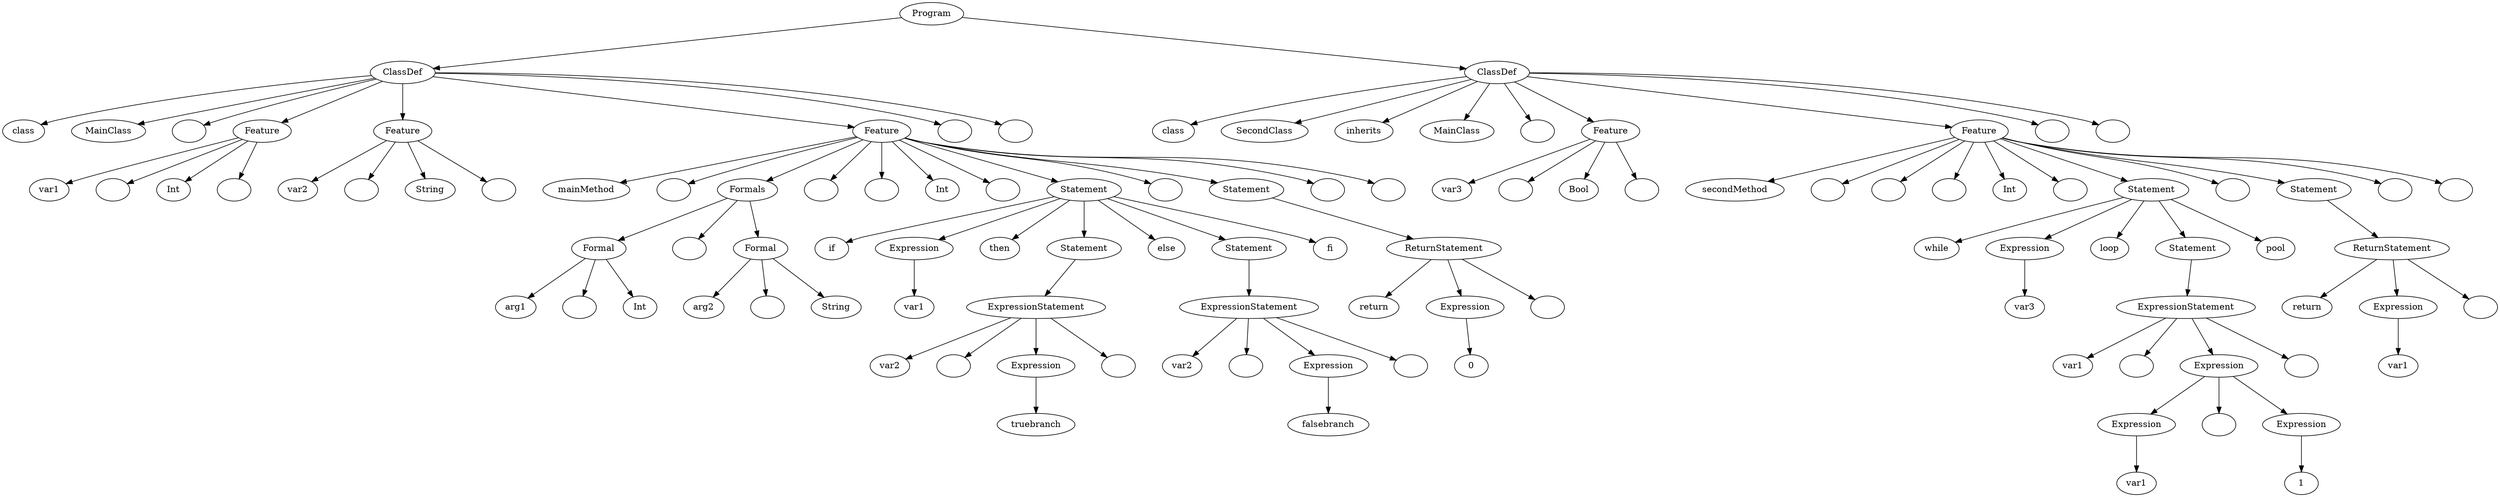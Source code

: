 digraph tree {
rankdir=TB;
nodesep=0.6;
ranksep=0.8;
    "Program_1785961946064" [label="Program"];
    "ClassDef_1785961946288" [label="ClassDef"];
    "class_1785962164608" [label="class"];
    "MainClass_1785962164864" [label="MainClass"];
    "_1785962165568" [label=""];
    "Feature_1785961946400" [label="Feature"];
    "var1_1785962166464" [label="var1"];
    "_1785962166848" [label=""];
    "Int_1785962167040" [label="Int"];
    "_1785962167104" [label=""];
    "Feature_1785961946848" [label="Feature"];
    "var2_1785962166336" [label="var2"];
    "_1785962167424" [label=""];
    "String_1785962167680" [label="String"];
    "_1785962217664" [label=""];
    "Feature_1785961946960" [label="Feature"];
    "mainMethod_1785962217984" [label="mainMethod"];
    "_1785962218112" [label=""];
    "Formals_1785961947184" [label="Formals"];
    "Formal_1785961947296" [label="Formal"];
    "arg1_1785962218240" [label="arg1"];
    "_1785962218496" [label=""];
    "Int_1785962218880" [label="Int"];
    "_1785962219072" [label=""];
    "Formal_1785961947408" [label="Formal"];
    "arg2_1785962219200" [label="arg2"];
    "_1785962219264" [label=""];
    "String_1785962219584" [label="String"];
    "_1785948534784" [label=""];
    "_1785962219712" [label=""];
    "Int_1785962219840" [label="Int"];
    "_1785962220224" [label=""];
    "Statement_1785961947520" [label="Statement"];
    "if_1785962220544" [label="if"];
    "Expression_1785961947632" [label="Expression"];
    "var1_1785962220608" [label="var1"];
    "then_1785962224448" [label="then"];
    "Statement_1785961948304" [label="Statement"];
    "ExpressionStatement_1785961948416" [label="ExpressionStatement"];
    "var2_1785962223168" [label="var2"];
    "_1785962224512" [label=""];
    "Expression_1785961948528" [label="Expression"];
    "truebranch_1785962224576" [label="truebranch"];
    "_1785962225280" [label=""];
    "else_1785962225344" [label="else"];
    "Statement_1785961948864" [label="Statement"];
    "ExpressionStatement_1785961948976" [label="ExpressionStatement"];
    "var2_1785962225408" [label="var2"];
    "_1785962225856" [label=""];
    "Expression_1785961949088" [label="Expression"];
    "falsebranch_1785962225920" [label="falsebranch"];
    "_1785962225792" [label=""];
    "fi_1785962226176" [label="fi"];
    "_1785962227264" [label=""];
    "Statement_1785961949200" [label="Statement"];
    "ReturnStatement_1785961949312" [label="ReturnStatement"];
    "return_1785962227520" [label="return"];
    "Expression_1785961949424" [label="Expression"];
    "0_1785962227648" [label="0"];
    "_1785962227968" [label=""];
    "_1785962228032" [label=""];
    "_1785962228096" [label=""];
    "_1785962228160" [label=""];
    "_1785962228224" [label=""];
    "ClassDef_1785961949648" [label="ClassDef"];
    "class_1785962228480" [label="class"];
    "SecondClass_1785962229376" [label="SecondClass"];
    "inherits_1785962229440" [label="inherits"];
    "MainClass_1785962229504" [label="MainClass"];
    "_1785962229568" [label=""];
    "Feature_1785961949760" [label="Feature"];
    "var3_1785962229824" [label="var3"];
    "_1785962229696" [label=""];
    "Bool_1785962229952" [label="Bool"];
    "_1785962230016" [label=""];
    "Feature_1785961949872" [label="Feature"];
    "secondMethod_1785962230144" [label="secondMethod"];
    "_1785962229760" [label=""];
    "_1785962230208" [label=""];
    "_1785962230272" [label=""];
    "Int_1785962230336" [label="Int"];
    "_1785962231104" [label=""];
    "Statement_1785961949984" [label="Statement"];
    "while_1785962231232" [label="while"];
    "Expression_1785961950096" [label="Expression"];
    "var3_1785962231808" [label="var3"];
    "loop_1785962231872" [label="loop"];
    "Statement_1785961950432" [label="Statement"];
    "ExpressionStatement_1785961950544" [label="ExpressionStatement"];
    "var1_1785962231744" [label="var1"];
    "_1785962232192" [label=""];
    "Expression_1785961951216" [label="Expression"];
    "Expression_1785961950656" [label="Expression"];
    "var1_1785962232512" [label="var1"];
    "_1785962233600" [label=""];
    "Expression_1785961951328" [label="Expression"];
    "1_1785962233728" [label="1"];
    "_1785962317120" [label=""];
    "pool_1785962316992" [label="pool"];
    "_1785962317312" [label=""];
    "Statement_1785961951552" [label="Statement"];
    "ReturnStatement_1785961951664" [label="ReturnStatement"];
    "return_1785962230080" [label="return"];
    "Expression_1785961951776" [label="Expression"];
    "var1_1785962317440" [label="var1"];
    "_1785962317376" [label=""];
    "_1785962317568" [label=""];
    "_1785962317632" [label=""];
    "_1785962317696" [label=""];
    "_1785962317760" [label=""];
    "Program_1785961946064" -> "ClassDef_1785961946288";
    "Program_1785961946064" -> "ClassDef_1785961949648";
    "ClassDef_1785961946288" -> "class_1785962164608";
    "ClassDef_1785961946288" -> "MainClass_1785962164864";
    "ClassDef_1785961946288" -> "_1785962165568";
    "ClassDef_1785961946288" -> "Feature_1785961946400";
    "ClassDef_1785961946288" -> "Feature_1785961946848";
    "ClassDef_1785961946288" -> "Feature_1785961946960";
    "ClassDef_1785961946288" -> "_1785962228160";
    "ClassDef_1785961946288" -> "_1785962228224";
    "Feature_1785961946400" -> "var1_1785962166464";
    "Feature_1785961946400" -> "_1785962166848";
    "Feature_1785961946400" -> "Int_1785962167040";
    "Feature_1785961946400" -> "_1785962167104";
    "Feature_1785961946848" -> "var2_1785962166336";
    "Feature_1785961946848" -> "_1785962167424";
    "Feature_1785961946848" -> "String_1785962167680";
    "Feature_1785961946848" -> "_1785962217664";
    "Feature_1785961946960" -> "mainMethod_1785962217984";
    "Feature_1785961946960" -> "_1785962218112";
    "Feature_1785961946960" -> "Formals_1785961947184";
    "Feature_1785961946960" -> "_1785948534784";
    "Feature_1785961946960" -> "_1785962219712";
    "Feature_1785961946960" -> "Int_1785962219840";
    "Feature_1785961946960" -> "_1785962220224";
    "Feature_1785961946960" -> "Statement_1785961947520";
    "Feature_1785961946960" -> "_1785962227264";
    "Feature_1785961946960" -> "Statement_1785961949200";
    "Feature_1785961946960" -> "_1785962228032";
    "Feature_1785961946960" -> "_1785962228096";
    "Formals_1785961947184" -> "Formal_1785961947296";
    "Formals_1785961947184" -> "_1785962219072";
    "Formals_1785961947184" -> "Formal_1785961947408";
    "Formal_1785961947296" -> "arg1_1785962218240";
    "Formal_1785961947296" -> "_1785962218496";
    "Formal_1785961947296" -> "Int_1785962218880";
    "Formal_1785961947408" -> "arg2_1785962219200";
    "Formal_1785961947408" -> "_1785962219264";
    "Formal_1785961947408" -> "String_1785962219584";
    "Statement_1785961947520" -> "if_1785962220544";
    "Statement_1785961947520" -> "Expression_1785961947632";
    "Statement_1785961947520" -> "then_1785962224448";
    "Statement_1785961947520" -> "Statement_1785961948304";
    "Statement_1785961947520" -> "else_1785962225344";
    "Statement_1785961947520" -> "Statement_1785961948864";
    "Statement_1785961947520" -> "fi_1785962226176";
    "Expression_1785961947632" -> "var1_1785962220608";
    "Statement_1785961948304" -> "ExpressionStatement_1785961948416";
    "ExpressionStatement_1785961948416" -> "var2_1785962223168";
    "ExpressionStatement_1785961948416" -> "_1785962224512";
    "ExpressionStatement_1785961948416" -> "Expression_1785961948528";
    "ExpressionStatement_1785961948416" -> "_1785962225280";
    "Expression_1785961948528" -> "truebranch_1785962224576";
    "Statement_1785961948864" -> "ExpressionStatement_1785961948976";
    "ExpressionStatement_1785961948976" -> "var2_1785962225408";
    "ExpressionStatement_1785961948976" -> "_1785962225856";
    "ExpressionStatement_1785961948976" -> "Expression_1785961949088";
    "ExpressionStatement_1785961948976" -> "_1785962225792";
    "Expression_1785961949088" -> "falsebranch_1785962225920";
    "Statement_1785961949200" -> "ReturnStatement_1785961949312";
    "ReturnStatement_1785961949312" -> "return_1785962227520";
    "ReturnStatement_1785961949312" -> "Expression_1785961949424";
    "ReturnStatement_1785961949312" -> "_1785962227968";
    "Expression_1785961949424" -> "0_1785962227648";
    "ClassDef_1785961949648" -> "class_1785962228480";
    "ClassDef_1785961949648" -> "SecondClass_1785962229376";
    "ClassDef_1785961949648" -> "inherits_1785962229440";
    "ClassDef_1785961949648" -> "MainClass_1785962229504";
    "ClassDef_1785961949648" -> "_1785962229568";
    "ClassDef_1785961949648" -> "Feature_1785961949760";
    "ClassDef_1785961949648" -> "Feature_1785961949872";
    "ClassDef_1785961949648" -> "_1785962317696";
    "ClassDef_1785961949648" -> "_1785962317760";
    "Feature_1785961949760" -> "var3_1785962229824";
    "Feature_1785961949760" -> "_1785962229696";
    "Feature_1785961949760" -> "Bool_1785962229952";
    "Feature_1785961949760" -> "_1785962230016";
    "Feature_1785961949872" -> "secondMethod_1785962230144";
    "Feature_1785961949872" -> "_1785962229760";
    "Feature_1785961949872" -> "_1785962230208";
    "Feature_1785961949872" -> "_1785962230272";
    "Feature_1785961949872" -> "Int_1785962230336";
    "Feature_1785961949872" -> "_1785962231104";
    "Feature_1785961949872" -> "Statement_1785961949984";
    "Feature_1785961949872" -> "_1785962317312";
    "Feature_1785961949872" -> "Statement_1785961951552";
    "Feature_1785961949872" -> "_1785962317568";
    "Feature_1785961949872" -> "_1785962317632";
    "Statement_1785961949984" -> "while_1785962231232";
    "Statement_1785961949984" -> "Expression_1785961950096";
    "Statement_1785961949984" -> "loop_1785962231872";
    "Statement_1785961949984" -> "Statement_1785961950432";
    "Statement_1785961949984" -> "pool_1785962316992";
    "Expression_1785961950096" -> "var3_1785962231808";
    "Statement_1785961950432" -> "ExpressionStatement_1785961950544";
    "ExpressionStatement_1785961950544" -> "var1_1785962231744";
    "ExpressionStatement_1785961950544" -> "_1785962232192";
    "ExpressionStatement_1785961950544" -> "Expression_1785961951216";
    "ExpressionStatement_1785961950544" -> "_1785962317120";
    "Expression_1785961951216" -> "Expression_1785961950656";
    "Expression_1785961951216" -> "_1785962233600";
    "Expression_1785961951216" -> "Expression_1785961951328";
    "Expression_1785961950656" -> "var1_1785962232512";
    "Expression_1785961951328" -> "1_1785962233728";
    "Statement_1785961951552" -> "ReturnStatement_1785961951664";
    "ReturnStatement_1785961951664" -> "return_1785962230080";
    "ReturnStatement_1785961951664" -> "Expression_1785961951776";
    "ReturnStatement_1785961951664" -> "_1785962317376";
    "Expression_1785961951776" -> "var1_1785962317440";
}
